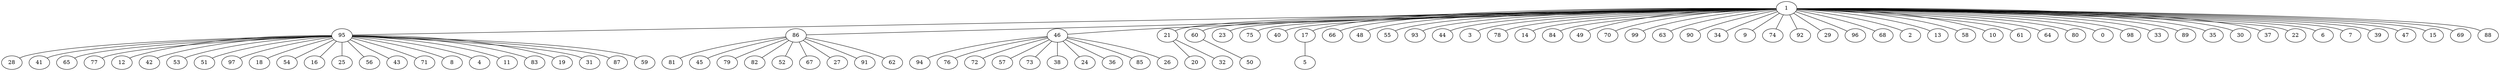 strict graph G {
1;
95;
86;
46;
21;
60;
23;
75;
40;
17;
66;
48;
55;
93;
44;
3;
78;
14;
84;
49;
70;
99;
63;
90;
34;
9;
74;
92;
29;
96;
68;
2;
13;
58;
10;
61;
64;
80;
0;
98;
33;
89;
35;
30;
37;
22;
6;
7;
39;
47;
15;
69;
88;
28;
41;
65;
77;
12;
42;
53;
51;
97;
18;
54;
16;
25;
56;
43;
71;
8;
4;
11;
83;
19;
31;
87;
59;
81;
45;
79;
82;
52;
67;
27;
91;
62;
94;
76;
72;
57;
73;
38;
24;
36;
85;
26;
20;
32;
50;
5;
1 -- 86;
86 -- 79;
95 -- 53;
1 -- 88;
95 -- 42;
1 -- 17;
1 -- 33;
95 -- 18;
46 -- 26;
1 -- 37;
95 -- 43;
1 -- 46;
95 -- 71;
1 -- 29;
95 -- 54;
1 -- 68;
1 -- 84;
1 -- 2;
1 -- 10;
1 -- 80;
86 -- 67;
46 -- 73;
1 -- 34;
95 -- 28;
46 -- 94;
46 -- 72;
1 -- 7;
1 -- 49;
1 -- 40;
1 -- 63;
95 -- 11;
1 -- 61;
1 -- 66;
1 -- 14;
1 -- 70;
1 -- 39;
95 -- 97;
1 -- 9;
1 -- 55;
95 -- 4;
1 -- 47;
21 -- 32;
1 -- 96;
1 -- 64;
95 -- 87;
46 -- 85;
1 -- 15;
1 -- 95;
95 -- 25;
46 -- 76;
86 -- 81;
86 -- 82;
95 -- 83;
60 -- 50;
46 -- 24;
1 -- 35;
46 -- 38;
1 -- 3;
95 -- 65;
95 -- 8;
86 -- 27;
1 -- 99;
86 -- 91;
46 -- 57;
95 -- 56;
1 -- 21;
1 -- 74;
46 -- 36;
1 -- 13;
1 -- 92;
95 -- 16;
1 -- 22;
95 -- 19;
1 -- 69;
95 -- 41;
95 -- 77;
95 -- 12;
1 -- 75;
17 -- 5;
95 -- 51;
86 -- 45;
1 -- 48;
95 -- 31;
1 -- 93;
1 -- 44;
21 -- 20;
1 -- 60;
1 -- 90;
86 -- 52;
1 -- 89;
1 -- 58;
1 -- 78;
1 -- 98;
1 -- 0;
95 -- 59;
1 -- 23;
1 -- 30;
1 -- 6;
86 -- 62;
}
